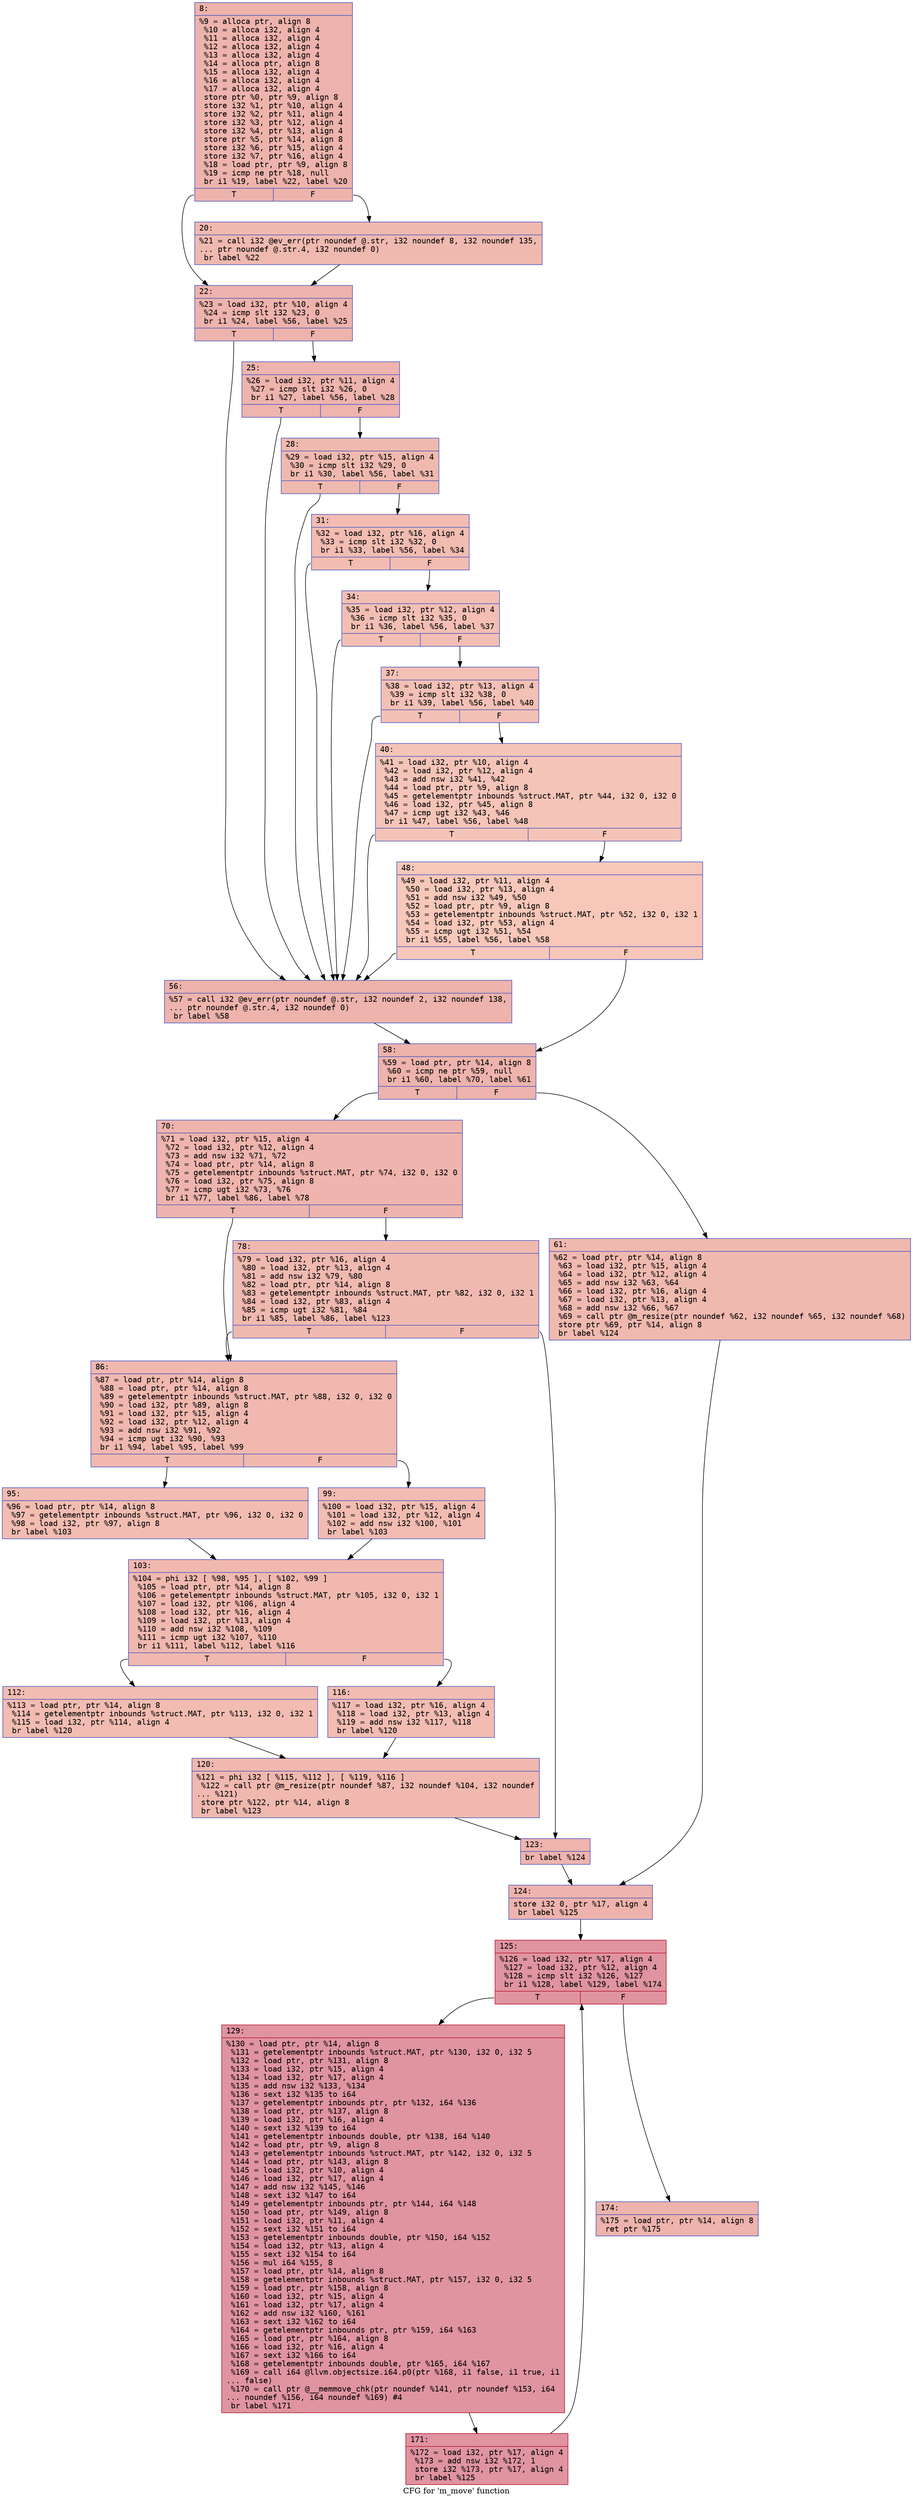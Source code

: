 digraph "CFG for 'm_move' function" {
	label="CFG for 'm_move' function";

	Node0x6000000563f0 [shape=record,color="#3d50c3ff", style=filled, fillcolor="#d6524470" fontname="Courier",label="{8:\l|  %9 = alloca ptr, align 8\l  %10 = alloca i32, align 4\l  %11 = alloca i32, align 4\l  %12 = alloca i32, align 4\l  %13 = alloca i32, align 4\l  %14 = alloca ptr, align 8\l  %15 = alloca i32, align 4\l  %16 = alloca i32, align 4\l  %17 = alloca i32, align 4\l  store ptr %0, ptr %9, align 8\l  store i32 %1, ptr %10, align 4\l  store i32 %2, ptr %11, align 4\l  store i32 %3, ptr %12, align 4\l  store i32 %4, ptr %13, align 4\l  store ptr %5, ptr %14, align 8\l  store i32 %6, ptr %15, align 4\l  store i32 %7, ptr %16, align 4\l  %18 = load ptr, ptr %9, align 8\l  %19 = icmp ne ptr %18, null\l  br i1 %19, label %22, label %20\l|{<s0>T|<s1>F}}"];
	Node0x6000000563f0:s0 -> Node0x600000056a30[tooltip="8 -> 22\nProbability 62.50%" ];
	Node0x6000000563f0:s1 -> Node0x6000000569e0[tooltip="8 -> 20\nProbability 37.50%" ];
	Node0x6000000569e0 [shape=record,color="#3d50c3ff", style=filled, fillcolor="#de614d70" fontname="Courier",label="{20:\l|  %21 = call i32 @ev_err(ptr noundef @.str, i32 noundef 8, i32 noundef 135,\l... ptr noundef @.str.4, i32 noundef 0)\l  br label %22\l}"];
	Node0x6000000569e0 -> Node0x600000056a30[tooltip="20 -> 22\nProbability 100.00%" ];
	Node0x600000056a30 [shape=record,color="#3d50c3ff", style=filled, fillcolor="#d6524470" fontname="Courier",label="{22:\l|  %23 = load i32, ptr %10, align 4\l  %24 = icmp slt i32 %23, 0\l  br i1 %24, label %56, label %25\l|{<s0>T|<s1>F}}"];
	Node0x600000056a30:s0 -> Node0x600000056cb0[tooltip="22 -> 56\nProbability 37.50%" ];
	Node0x600000056a30:s1 -> Node0x600000056a80[tooltip="22 -> 25\nProbability 62.50%" ];
	Node0x600000056a80 [shape=record,color="#3d50c3ff", style=filled, fillcolor="#d8564670" fontname="Courier",label="{25:\l|  %26 = load i32, ptr %11, align 4\l  %27 = icmp slt i32 %26, 0\l  br i1 %27, label %56, label %28\l|{<s0>T|<s1>F}}"];
	Node0x600000056a80:s0 -> Node0x600000056cb0[tooltip="25 -> 56\nProbability 37.50%" ];
	Node0x600000056a80:s1 -> Node0x600000056ad0[tooltip="25 -> 28\nProbability 62.50%" ];
	Node0x600000056ad0 [shape=record,color="#3d50c3ff", style=filled, fillcolor="#de614d70" fontname="Courier",label="{28:\l|  %29 = load i32, ptr %15, align 4\l  %30 = icmp slt i32 %29, 0\l  br i1 %30, label %56, label %31\l|{<s0>T|<s1>F}}"];
	Node0x600000056ad0:s0 -> Node0x600000056cb0[tooltip="28 -> 56\nProbability 37.50%" ];
	Node0x600000056ad0:s1 -> Node0x600000056b20[tooltip="28 -> 31\nProbability 62.50%" ];
	Node0x600000056b20 [shape=record,color="#3d50c3ff", style=filled, fillcolor="#e1675170" fontname="Courier",label="{31:\l|  %32 = load i32, ptr %16, align 4\l  %33 = icmp slt i32 %32, 0\l  br i1 %33, label %56, label %34\l|{<s0>T|<s1>F}}"];
	Node0x600000056b20:s0 -> Node0x600000056cb0[tooltip="31 -> 56\nProbability 37.50%" ];
	Node0x600000056b20:s1 -> Node0x600000056b70[tooltip="31 -> 34\nProbability 62.50%" ];
	Node0x600000056b70 [shape=record,color="#3d50c3ff", style=filled, fillcolor="#e36c5570" fontname="Courier",label="{34:\l|  %35 = load i32, ptr %12, align 4\l  %36 = icmp slt i32 %35, 0\l  br i1 %36, label %56, label %37\l|{<s0>T|<s1>F}}"];
	Node0x600000056b70:s0 -> Node0x600000056cb0[tooltip="34 -> 56\nProbability 37.50%" ];
	Node0x600000056b70:s1 -> Node0x600000056bc0[tooltip="34 -> 37\nProbability 62.50%" ];
	Node0x600000056bc0 [shape=record,color="#3d50c3ff", style=filled, fillcolor="#e5705870" fontname="Courier",label="{37:\l|  %38 = load i32, ptr %13, align 4\l  %39 = icmp slt i32 %38, 0\l  br i1 %39, label %56, label %40\l|{<s0>T|<s1>F}}"];
	Node0x600000056bc0:s0 -> Node0x600000056cb0[tooltip="37 -> 56\nProbability 37.50%" ];
	Node0x600000056bc0:s1 -> Node0x600000056c10[tooltip="37 -> 40\nProbability 62.50%" ];
	Node0x600000056c10 [shape=record,color="#3d50c3ff", style=filled, fillcolor="#e97a5f70" fontname="Courier",label="{40:\l|  %41 = load i32, ptr %10, align 4\l  %42 = load i32, ptr %12, align 4\l  %43 = add nsw i32 %41, %42\l  %44 = load ptr, ptr %9, align 8\l  %45 = getelementptr inbounds %struct.MAT, ptr %44, i32 0, i32 0\l  %46 = load i32, ptr %45, align 8\l  %47 = icmp ugt i32 %43, %46\l  br i1 %47, label %56, label %48\l|{<s0>T|<s1>F}}"];
	Node0x600000056c10:s0 -> Node0x600000056cb0[tooltip="40 -> 56\nProbability 50.00%" ];
	Node0x600000056c10:s1 -> Node0x600000056c60[tooltip="40 -> 48\nProbability 50.00%" ];
	Node0x600000056c60 [shape=record,color="#3d50c3ff", style=filled, fillcolor="#ec7f6370" fontname="Courier",label="{48:\l|  %49 = load i32, ptr %11, align 4\l  %50 = load i32, ptr %13, align 4\l  %51 = add nsw i32 %49, %50\l  %52 = load ptr, ptr %9, align 8\l  %53 = getelementptr inbounds %struct.MAT, ptr %52, i32 0, i32 1\l  %54 = load i32, ptr %53, align 4\l  %55 = icmp ugt i32 %51, %54\l  br i1 %55, label %56, label %58\l|{<s0>T|<s1>F}}"];
	Node0x600000056c60:s0 -> Node0x600000056cb0[tooltip="48 -> 56\nProbability 50.00%" ];
	Node0x600000056c60:s1 -> Node0x600000056d00[tooltip="48 -> 58\nProbability 50.00%" ];
	Node0x600000056cb0 [shape=record,color="#3d50c3ff", style=filled, fillcolor="#d6524470" fontname="Courier",label="{56:\l|  %57 = call i32 @ev_err(ptr noundef @.str, i32 noundef 2, i32 noundef 138,\l... ptr noundef @.str.4, i32 noundef 0)\l  br label %58\l}"];
	Node0x600000056cb0 -> Node0x600000056d00[tooltip="56 -> 58\nProbability 100.00%" ];
	Node0x600000056d00 [shape=record,color="#3d50c3ff", style=filled, fillcolor="#d6524470" fontname="Courier",label="{58:\l|  %59 = load ptr, ptr %14, align 8\l  %60 = icmp ne ptr %59, null\l  br i1 %60, label %70, label %61\l|{<s0>T|<s1>F}}"];
	Node0x600000056d00:s0 -> Node0x600000056da0[tooltip="58 -> 70\nProbability 62.50%" ];
	Node0x600000056d00:s1 -> Node0x600000056d50[tooltip="58 -> 61\nProbability 37.50%" ];
	Node0x600000056d50 [shape=record,color="#3d50c3ff", style=filled, fillcolor="#de614d70" fontname="Courier",label="{61:\l|  %62 = load ptr, ptr %14, align 8\l  %63 = load i32, ptr %15, align 4\l  %64 = load i32, ptr %12, align 4\l  %65 = add nsw i32 %63, %64\l  %66 = load i32, ptr %16, align 4\l  %67 = load i32, ptr %13, align 4\l  %68 = add nsw i32 %66, %67\l  %69 = call ptr @m_resize(ptr noundef %62, i32 noundef %65, i32 noundef %68)\l  store ptr %69, ptr %14, align 8\l  br label %124\l}"];
	Node0x600000056d50 -> Node0x6000000570c0[tooltip="61 -> 124\nProbability 100.00%" ];
	Node0x600000056da0 [shape=record,color="#3d50c3ff", style=filled, fillcolor="#d8564670" fontname="Courier",label="{70:\l|  %71 = load i32, ptr %15, align 4\l  %72 = load i32, ptr %12, align 4\l  %73 = add nsw i32 %71, %72\l  %74 = load ptr, ptr %14, align 8\l  %75 = getelementptr inbounds %struct.MAT, ptr %74, i32 0, i32 0\l  %76 = load i32, ptr %75, align 8\l  %77 = icmp ugt i32 %73, %76\l  br i1 %77, label %86, label %78\l|{<s0>T|<s1>F}}"];
	Node0x600000056da0:s0 -> Node0x600000056e40[tooltip="70 -> 86\nProbability 50.00%" ];
	Node0x600000056da0:s1 -> Node0x600000056df0[tooltip="70 -> 78\nProbability 50.00%" ];
	Node0x600000056df0 [shape=record,color="#3d50c3ff", style=filled, fillcolor="#de614d70" fontname="Courier",label="{78:\l|  %79 = load i32, ptr %16, align 4\l  %80 = load i32, ptr %13, align 4\l  %81 = add nsw i32 %79, %80\l  %82 = load ptr, ptr %14, align 8\l  %83 = getelementptr inbounds %struct.MAT, ptr %82, i32 0, i32 1\l  %84 = load i32, ptr %83, align 4\l  %85 = icmp ugt i32 %81, %84\l  br i1 %85, label %86, label %123\l|{<s0>T|<s1>F}}"];
	Node0x600000056df0:s0 -> Node0x600000056e40[tooltip="78 -> 86\nProbability 50.00%" ];
	Node0x600000056df0:s1 -> Node0x600000057070[tooltip="78 -> 123\nProbability 50.00%" ];
	Node0x600000056e40 [shape=record,color="#3d50c3ff", style=filled, fillcolor="#dc5d4a70" fontname="Courier",label="{86:\l|  %87 = load ptr, ptr %14, align 8\l  %88 = load ptr, ptr %14, align 8\l  %89 = getelementptr inbounds %struct.MAT, ptr %88, i32 0, i32 0\l  %90 = load i32, ptr %89, align 8\l  %91 = load i32, ptr %15, align 4\l  %92 = load i32, ptr %12, align 4\l  %93 = add nsw i32 %91, %92\l  %94 = icmp ugt i32 %90, %93\l  br i1 %94, label %95, label %99\l|{<s0>T|<s1>F}}"];
	Node0x600000056e40:s0 -> Node0x600000056e90[tooltip="86 -> 95\nProbability 50.00%" ];
	Node0x600000056e40:s1 -> Node0x600000056ee0[tooltip="86 -> 99\nProbability 50.00%" ];
	Node0x600000056e90 [shape=record,color="#3d50c3ff", style=filled, fillcolor="#e1675170" fontname="Courier",label="{95:\l|  %96 = load ptr, ptr %14, align 8\l  %97 = getelementptr inbounds %struct.MAT, ptr %96, i32 0, i32 0\l  %98 = load i32, ptr %97, align 8\l  br label %103\l}"];
	Node0x600000056e90 -> Node0x600000056f30[tooltip="95 -> 103\nProbability 100.00%" ];
	Node0x600000056ee0 [shape=record,color="#3d50c3ff", style=filled, fillcolor="#e1675170" fontname="Courier",label="{99:\l|  %100 = load i32, ptr %15, align 4\l  %101 = load i32, ptr %12, align 4\l  %102 = add nsw i32 %100, %101\l  br label %103\l}"];
	Node0x600000056ee0 -> Node0x600000056f30[tooltip="99 -> 103\nProbability 100.00%" ];
	Node0x600000056f30 [shape=record,color="#3d50c3ff", style=filled, fillcolor="#dc5d4a70" fontname="Courier",label="{103:\l|  %104 = phi i32 [ %98, %95 ], [ %102, %99 ]\l  %105 = load ptr, ptr %14, align 8\l  %106 = getelementptr inbounds %struct.MAT, ptr %105, i32 0, i32 1\l  %107 = load i32, ptr %106, align 4\l  %108 = load i32, ptr %16, align 4\l  %109 = load i32, ptr %13, align 4\l  %110 = add nsw i32 %108, %109\l  %111 = icmp ugt i32 %107, %110\l  br i1 %111, label %112, label %116\l|{<s0>T|<s1>F}}"];
	Node0x600000056f30:s0 -> Node0x600000056f80[tooltip="103 -> 112\nProbability 50.00%" ];
	Node0x600000056f30:s1 -> Node0x600000056fd0[tooltip="103 -> 116\nProbability 50.00%" ];
	Node0x600000056f80 [shape=record,color="#3d50c3ff", style=filled, fillcolor="#e1675170" fontname="Courier",label="{112:\l|  %113 = load ptr, ptr %14, align 8\l  %114 = getelementptr inbounds %struct.MAT, ptr %113, i32 0, i32 1\l  %115 = load i32, ptr %114, align 4\l  br label %120\l}"];
	Node0x600000056f80 -> Node0x600000057020[tooltip="112 -> 120\nProbability 100.00%" ];
	Node0x600000056fd0 [shape=record,color="#3d50c3ff", style=filled, fillcolor="#e1675170" fontname="Courier",label="{116:\l|  %117 = load i32, ptr %16, align 4\l  %118 = load i32, ptr %13, align 4\l  %119 = add nsw i32 %117, %118\l  br label %120\l}"];
	Node0x600000056fd0 -> Node0x600000057020[tooltip="116 -> 120\nProbability 100.00%" ];
	Node0x600000057020 [shape=record,color="#3d50c3ff", style=filled, fillcolor="#dc5d4a70" fontname="Courier",label="{120:\l|  %121 = phi i32 [ %115, %112 ], [ %119, %116 ]\l  %122 = call ptr @m_resize(ptr noundef %87, i32 noundef %104, i32 noundef\l... %121)\l  store ptr %122, ptr %14, align 8\l  br label %123\l}"];
	Node0x600000057020 -> Node0x600000057070[tooltip="120 -> 123\nProbability 100.00%" ];
	Node0x600000057070 [shape=record,color="#3d50c3ff", style=filled, fillcolor="#d8564670" fontname="Courier",label="{123:\l|  br label %124\l}"];
	Node0x600000057070 -> Node0x6000000570c0[tooltip="123 -> 124\nProbability 100.00%" ];
	Node0x6000000570c0 [shape=record,color="#3d50c3ff", style=filled, fillcolor="#d6524470" fontname="Courier",label="{124:\l|  store i32 0, ptr %17, align 4\l  br label %125\l}"];
	Node0x6000000570c0 -> Node0x600000057110[tooltip="124 -> 125\nProbability 100.00%" ];
	Node0x600000057110 [shape=record,color="#b70d28ff", style=filled, fillcolor="#b70d2870" fontname="Courier",label="{125:\l|  %126 = load i32, ptr %17, align 4\l  %127 = load i32, ptr %12, align 4\l  %128 = icmp slt i32 %126, %127\l  br i1 %128, label %129, label %174\l|{<s0>T|<s1>F}}"];
	Node0x600000057110:s0 -> Node0x600000057160[tooltip="125 -> 129\nProbability 96.88%" ];
	Node0x600000057110:s1 -> Node0x600000057200[tooltip="125 -> 174\nProbability 3.12%" ];
	Node0x600000057160 [shape=record,color="#b70d28ff", style=filled, fillcolor="#b70d2870" fontname="Courier",label="{129:\l|  %130 = load ptr, ptr %14, align 8\l  %131 = getelementptr inbounds %struct.MAT, ptr %130, i32 0, i32 5\l  %132 = load ptr, ptr %131, align 8\l  %133 = load i32, ptr %15, align 4\l  %134 = load i32, ptr %17, align 4\l  %135 = add nsw i32 %133, %134\l  %136 = sext i32 %135 to i64\l  %137 = getelementptr inbounds ptr, ptr %132, i64 %136\l  %138 = load ptr, ptr %137, align 8\l  %139 = load i32, ptr %16, align 4\l  %140 = sext i32 %139 to i64\l  %141 = getelementptr inbounds double, ptr %138, i64 %140\l  %142 = load ptr, ptr %9, align 8\l  %143 = getelementptr inbounds %struct.MAT, ptr %142, i32 0, i32 5\l  %144 = load ptr, ptr %143, align 8\l  %145 = load i32, ptr %10, align 4\l  %146 = load i32, ptr %17, align 4\l  %147 = add nsw i32 %145, %146\l  %148 = sext i32 %147 to i64\l  %149 = getelementptr inbounds ptr, ptr %144, i64 %148\l  %150 = load ptr, ptr %149, align 8\l  %151 = load i32, ptr %11, align 4\l  %152 = sext i32 %151 to i64\l  %153 = getelementptr inbounds double, ptr %150, i64 %152\l  %154 = load i32, ptr %13, align 4\l  %155 = sext i32 %154 to i64\l  %156 = mul i64 %155, 8\l  %157 = load ptr, ptr %14, align 8\l  %158 = getelementptr inbounds %struct.MAT, ptr %157, i32 0, i32 5\l  %159 = load ptr, ptr %158, align 8\l  %160 = load i32, ptr %15, align 4\l  %161 = load i32, ptr %17, align 4\l  %162 = add nsw i32 %160, %161\l  %163 = sext i32 %162 to i64\l  %164 = getelementptr inbounds ptr, ptr %159, i64 %163\l  %165 = load ptr, ptr %164, align 8\l  %166 = load i32, ptr %16, align 4\l  %167 = sext i32 %166 to i64\l  %168 = getelementptr inbounds double, ptr %165, i64 %167\l  %169 = call i64 @llvm.objectsize.i64.p0(ptr %168, i1 false, i1 true, i1\l... false)\l  %170 = call ptr @__memmove_chk(ptr noundef %141, ptr noundef %153, i64\l... noundef %156, i64 noundef %169) #4\l  br label %171\l}"];
	Node0x600000057160 -> Node0x6000000571b0[tooltip="129 -> 171\nProbability 100.00%" ];
	Node0x6000000571b0 [shape=record,color="#b70d28ff", style=filled, fillcolor="#b70d2870" fontname="Courier",label="{171:\l|  %172 = load i32, ptr %17, align 4\l  %173 = add nsw i32 %172, 1\l  store i32 %173, ptr %17, align 4\l  br label %125\l}"];
	Node0x6000000571b0 -> Node0x600000057110[tooltip="171 -> 125\nProbability 100.00%" ];
	Node0x600000057200 [shape=record,color="#3d50c3ff", style=filled, fillcolor="#d6524470" fontname="Courier",label="{174:\l|  %175 = load ptr, ptr %14, align 8\l  ret ptr %175\l}"];
}
